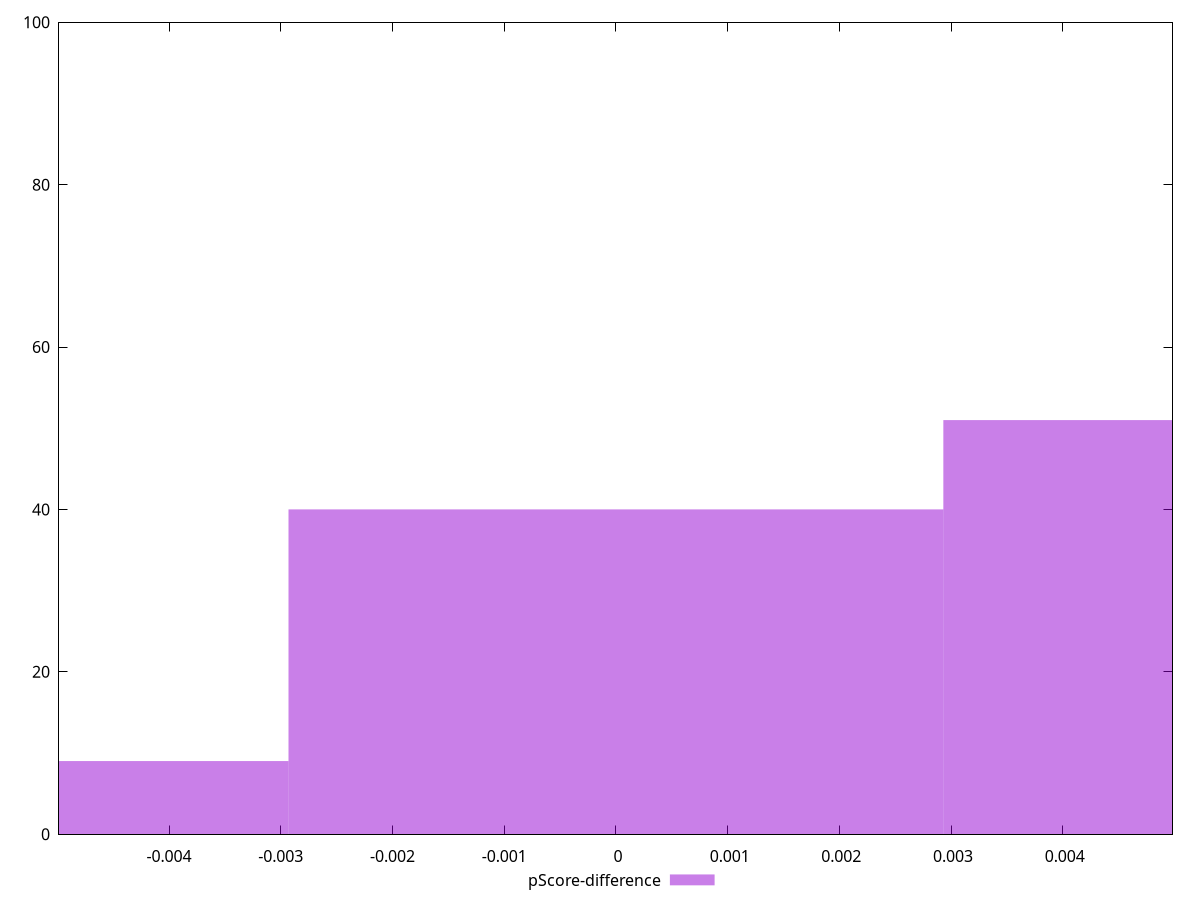 reset

$pScoreDifference <<EOF
-0.00586102884285263 9
0.00586102884285263 51
0 40
EOF

set key outside below
set boxwidth 0.00586102884285263
set xrange [-0.004984681898354548:0.004981625572603066]
set yrange [0:100]
set trange [0:100]
set style fill transparent solid 0.5 noborder
set terminal svg size 640, 490 enhanced background rgb 'white'
set output "reports/report_00033_2021-03-01T14-23-16.841Z/bootup-time/samples/astro-inner-cached/pScore-difference/histogram.svg"

plot $pScoreDifference title "pScore-difference" with boxes

reset
